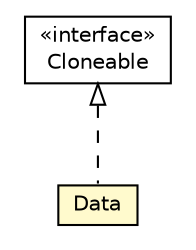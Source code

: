 #!/usr/local/bin/dot
#
# Class diagram 
# Generated by UMLGraph version 5.1 (http://www.umlgraph.org/)
#

digraph G {
	edge [fontname="Helvetica",fontsize=10,labelfontname="Helvetica",labelfontsize=10];
	node [fontname="Helvetica",fontsize=10,shape=plaintext];
	nodesep=0.25;
	ranksep=0.5;
	// com.clapi.data.Data
	c526 [label=<<table title="com.clapi.data.Data" border="0" cellborder="1" cellspacing="0" cellpadding="2" port="p" bgcolor="lemonChiffon" href="./Data.html">
		<tr><td><table border="0" cellspacing="0" cellpadding="1">
<tr><td align="center" balign="center"> Data </td></tr>
		</table></td></tr>
		</table>>, fontname="Helvetica", fontcolor="black", fontsize=10.0];
	//com.clapi.data.Data implements java.lang.Cloneable
	c529:p -> c526:p [dir=back,arrowtail=empty,style=dashed];
	// java.lang.Cloneable
	c529 [label=<<table title="java.lang.Cloneable" border="0" cellborder="1" cellspacing="0" cellpadding="2" port="p" href="http://java.sun.com/j2se/1.4.2/docs/api/java/lang/Cloneable.html">
		<tr><td><table border="0" cellspacing="0" cellpadding="1">
<tr><td align="center" balign="center"> &#171;interface&#187; </td></tr>
<tr><td align="center" balign="center"> Cloneable </td></tr>
		</table></td></tr>
		</table>>, fontname="Helvetica", fontcolor="black", fontsize=10.0];
}


